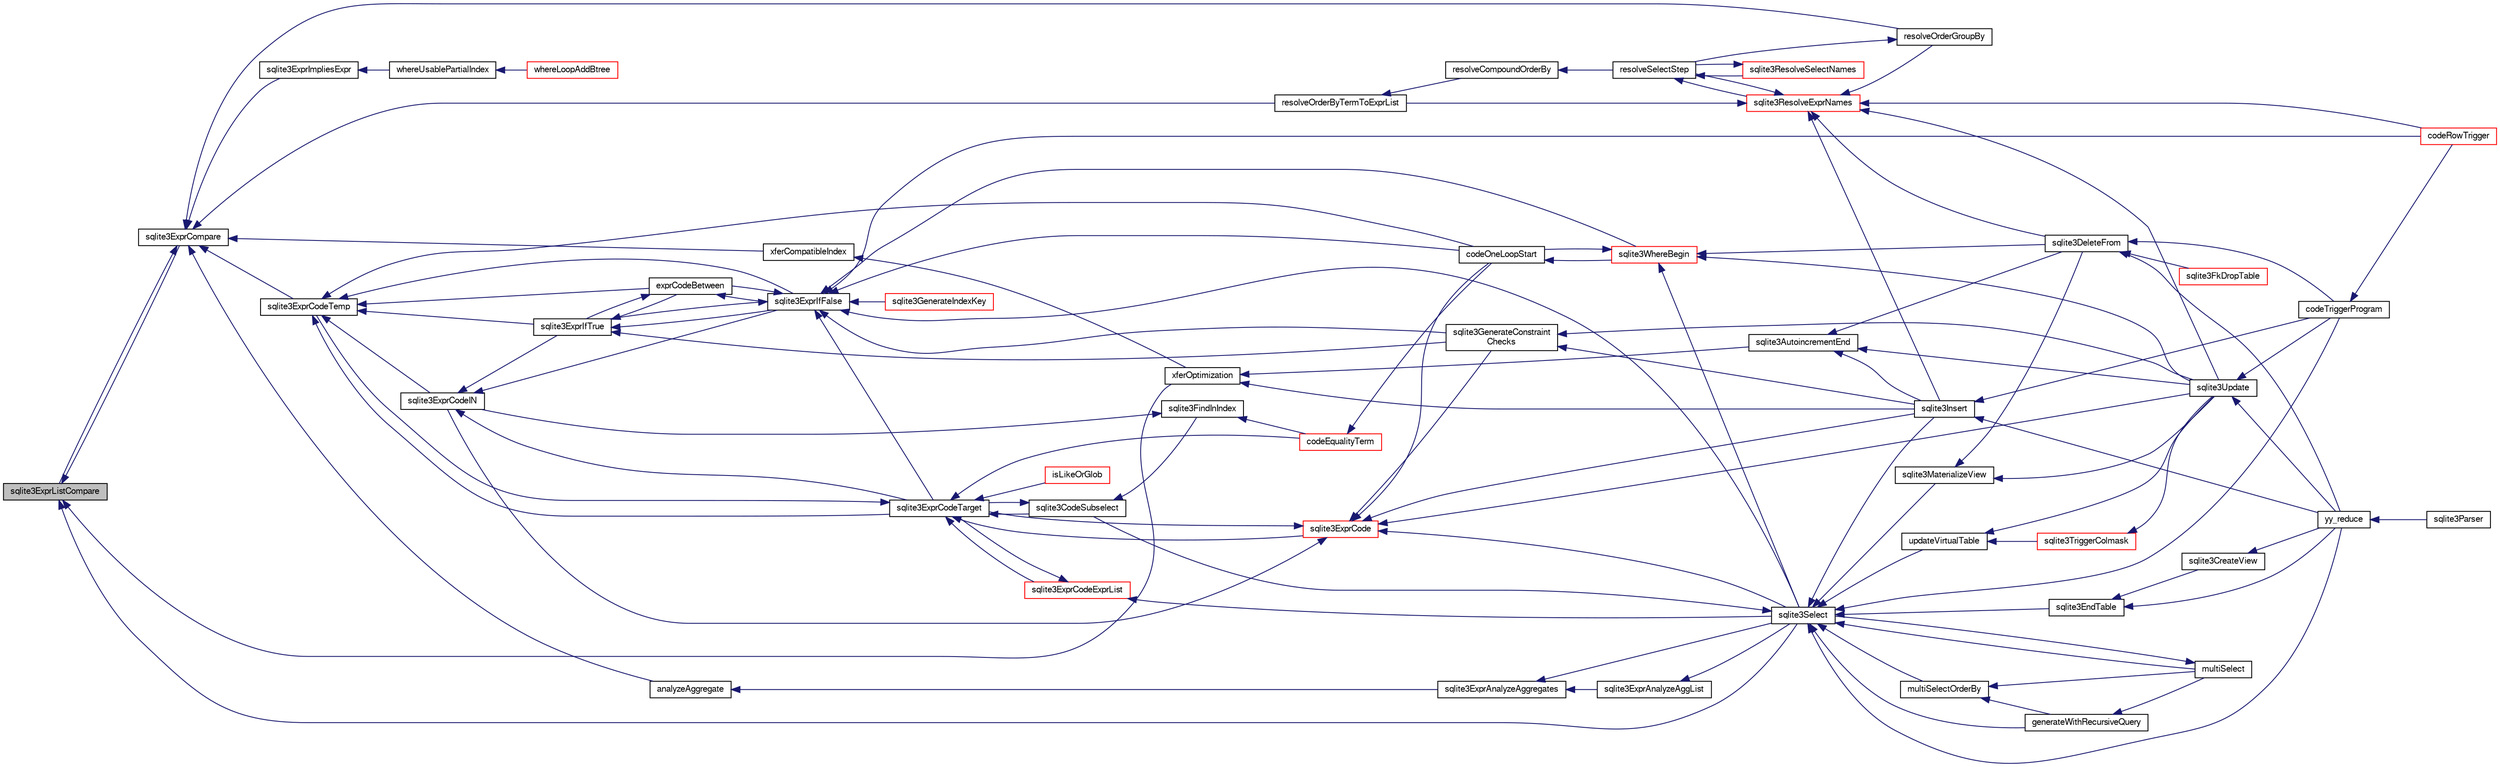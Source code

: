 digraph "sqlite3ExprListCompare"
{
  edge [fontname="FreeSans",fontsize="10",labelfontname="FreeSans",labelfontsize="10"];
  node [fontname="FreeSans",fontsize="10",shape=record];
  rankdir="LR";
  Node535181 [label="sqlite3ExprListCompare",height=0.2,width=0.4,color="black", fillcolor="grey75", style="filled", fontcolor="black"];
  Node535181 -> Node535182 [dir="back",color="midnightblue",fontsize="10",style="solid",fontname="FreeSans"];
  Node535182 [label="sqlite3ExprCompare",height=0.2,width=0.4,color="black", fillcolor="white", style="filled",URL="$sqlite3_8c.html#a0062379db3318d71048a461297c31598"];
  Node535182 -> Node535183 [dir="back",color="midnightblue",fontsize="10",style="solid",fontname="FreeSans"];
  Node535183 [label="resolveOrderByTermToExprList",height=0.2,width=0.4,color="black", fillcolor="white", style="filled",URL="$sqlite3_8c.html#ac7f7eabdc769257622ad90aac3e02fe6"];
  Node535183 -> Node535184 [dir="back",color="midnightblue",fontsize="10",style="solid",fontname="FreeSans"];
  Node535184 [label="resolveCompoundOrderBy",height=0.2,width=0.4,color="black", fillcolor="white", style="filled",URL="$sqlite3_8c.html#a462c5aa49cfd6aad6a92fa60ddefc569"];
  Node535184 -> Node535185 [dir="back",color="midnightblue",fontsize="10",style="solid",fontname="FreeSans"];
  Node535185 [label="resolveSelectStep",height=0.2,width=0.4,color="black", fillcolor="white", style="filled",URL="$sqlite3_8c.html#a0b9015a9e505c63fd104dcbad672c814"];
  Node535185 -> Node535186 [dir="back",color="midnightblue",fontsize="10",style="solid",fontname="FreeSans"];
  Node535186 [label="sqlite3ResolveExprNames",height=0.2,width=0.4,color="red", fillcolor="white", style="filled",URL="$sqlite3_8c.html#a537cf717a3f847807d3a3fd65da636ad"];
  Node535186 -> Node535183 [dir="back",color="midnightblue",fontsize="10",style="solid",fontname="FreeSans"];
  Node535186 -> Node535187 [dir="back",color="midnightblue",fontsize="10",style="solid",fontname="FreeSans"];
  Node535187 [label="resolveOrderGroupBy",height=0.2,width=0.4,color="black", fillcolor="white", style="filled",URL="$sqlite3_8c.html#a4dc8ed6177a5de887eae1010992e3d00"];
  Node535187 -> Node535185 [dir="back",color="midnightblue",fontsize="10",style="solid",fontname="FreeSans"];
  Node535186 -> Node535185 [dir="back",color="midnightblue",fontsize="10",style="solid",fontname="FreeSans"];
  Node535186 -> Node535200 [dir="back",color="midnightblue",fontsize="10",style="solid",fontname="FreeSans"];
  Node535200 [label="sqlite3DeleteFrom",height=0.2,width=0.4,color="black", fillcolor="white", style="filled",URL="$sqlite3_8c.html#ab9b4b45349188b49eabb23f94608a091"];
  Node535200 -> Node535201 [dir="back",color="midnightblue",fontsize="10",style="solid",fontname="FreeSans"];
  Node535201 [label="sqlite3FkDropTable",height=0.2,width=0.4,color="red", fillcolor="white", style="filled",URL="$sqlite3_8c.html#a1218c6fc74e89152ceaa4760e82f5ef9"];
  Node535200 -> Node535203 [dir="back",color="midnightblue",fontsize="10",style="solid",fontname="FreeSans"];
  Node535203 [label="codeTriggerProgram",height=0.2,width=0.4,color="black", fillcolor="white", style="filled",URL="$sqlite3_8c.html#a120801f59d9281d201d2ff4b2606836e"];
  Node535203 -> Node535204 [dir="back",color="midnightblue",fontsize="10",style="solid",fontname="FreeSans"];
  Node535204 [label="codeRowTrigger",height=0.2,width=0.4,color="red", fillcolor="white", style="filled",URL="$sqlite3_8c.html#a463cea5aaaf388b560b206570a0022fc"];
  Node535200 -> Node535191 [dir="back",color="midnightblue",fontsize="10",style="solid",fontname="FreeSans"];
  Node535191 [label="yy_reduce",height=0.2,width=0.4,color="black", fillcolor="white", style="filled",URL="$sqlite3_8c.html#a7c419a9b25711c666a9a2449ef377f14"];
  Node535191 -> Node535192 [dir="back",color="midnightblue",fontsize="10",style="solid",fontname="FreeSans"];
  Node535192 [label="sqlite3Parser",height=0.2,width=0.4,color="black", fillcolor="white", style="filled",URL="$sqlite3_8c.html#a0327d71a5fabe0b6a343d78a2602e72a"];
  Node535186 -> Node535210 [dir="back",color="midnightblue",fontsize="10",style="solid",fontname="FreeSans"];
  Node535210 [label="sqlite3Insert",height=0.2,width=0.4,color="black", fillcolor="white", style="filled",URL="$sqlite3_8c.html#a5b17c9c2000bae6bdff8e6be48d7dc2b"];
  Node535210 -> Node535203 [dir="back",color="midnightblue",fontsize="10",style="solid",fontname="FreeSans"];
  Node535210 -> Node535191 [dir="back",color="midnightblue",fontsize="10",style="solid",fontname="FreeSans"];
  Node535186 -> Node535204 [dir="back",color="midnightblue",fontsize="10",style="solid",fontname="FreeSans"];
  Node535186 -> Node535211 [dir="back",color="midnightblue",fontsize="10",style="solid",fontname="FreeSans"];
  Node535211 [label="sqlite3Update",height=0.2,width=0.4,color="black", fillcolor="white", style="filled",URL="$sqlite3_8c.html#ac5aa67c46e8cc8174566fabe6809fafa"];
  Node535211 -> Node535203 [dir="back",color="midnightblue",fontsize="10",style="solid",fontname="FreeSans"];
  Node535211 -> Node535191 [dir="back",color="midnightblue",fontsize="10",style="solid",fontname="FreeSans"];
  Node535185 -> Node535216 [dir="back",color="midnightblue",fontsize="10",style="solid",fontname="FreeSans"];
  Node535216 [label="sqlite3ResolveSelectNames",height=0.2,width=0.4,color="red", fillcolor="white", style="filled",URL="$sqlite3_8c.html#a0cf10c480643b1ab9eaa02056a400734"];
  Node535216 -> Node535185 [dir="back",color="midnightblue",fontsize="10",style="solid",fontname="FreeSans"];
  Node535182 -> Node535187 [dir="back",color="midnightblue",fontsize="10",style="solid",fontname="FreeSans"];
  Node535182 -> Node535229 [dir="back",color="midnightblue",fontsize="10",style="solid",fontname="FreeSans"];
  Node535229 [label="sqlite3ExprCodeTemp",height=0.2,width=0.4,color="black", fillcolor="white", style="filled",URL="$sqlite3_8c.html#a3bc5c1ccb3c5851847e2aeb4a84ae1fc"];
  Node535229 -> Node535227 [dir="back",color="midnightblue",fontsize="10",style="solid",fontname="FreeSans"];
  Node535227 [label="sqlite3ExprCodeIN",height=0.2,width=0.4,color="black", fillcolor="white", style="filled",URL="$sqlite3_8c.html#ad9cf4f5b5ffb90c24a4a0900c8626193"];
  Node535227 -> Node535228 [dir="back",color="midnightblue",fontsize="10",style="solid",fontname="FreeSans"];
  Node535228 [label="sqlite3ExprCodeTarget",height=0.2,width=0.4,color="black", fillcolor="white", style="filled",URL="$sqlite3_8c.html#a4f308397a0a3ed299ed31aaa1ae2a293"];
  Node535228 -> Node535225 [dir="back",color="midnightblue",fontsize="10",style="solid",fontname="FreeSans"];
  Node535225 [label="sqlite3CodeSubselect",height=0.2,width=0.4,color="black", fillcolor="white", style="filled",URL="$sqlite3_8c.html#aa69b46d2204a1d1b110107a1be12ee0c"];
  Node535225 -> Node535226 [dir="back",color="midnightblue",fontsize="10",style="solid",fontname="FreeSans"];
  Node535226 [label="sqlite3FindInIndex",height=0.2,width=0.4,color="black", fillcolor="white", style="filled",URL="$sqlite3_8c.html#af7d8c56ab0231f44bb5f87b3fafeffb2"];
  Node535226 -> Node535227 [dir="back",color="midnightblue",fontsize="10",style="solid",fontname="FreeSans"];
  Node535226 -> Node535263 [dir="back",color="midnightblue",fontsize="10",style="solid",fontname="FreeSans"];
  Node535263 [label="codeEqualityTerm",height=0.2,width=0.4,color="red", fillcolor="white", style="filled",URL="$sqlite3_8c.html#ad88a57073f031452c9843e97f15acc47"];
  Node535263 -> Node535241 [dir="back",color="midnightblue",fontsize="10",style="solid",fontname="FreeSans"];
  Node535241 [label="codeOneLoopStart",height=0.2,width=0.4,color="black", fillcolor="white", style="filled",URL="$sqlite3_8c.html#aa868875120b151c169cc79139ed6e008"];
  Node535241 -> Node535240 [dir="back",color="midnightblue",fontsize="10",style="solid",fontname="FreeSans"];
  Node535240 [label="sqlite3WhereBegin",height=0.2,width=0.4,color="red", fillcolor="white", style="filled",URL="$sqlite3_8c.html#acad049f5c9a96a8118cffd5e5ce89f7c"];
  Node535240 -> Node535200 [dir="back",color="midnightblue",fontsize="10",style="solid",fontname="FreeSans"];
  Node535240 -> Node535224 [dir="back",color="midnightblue",fontsize="10",style="solid",fontname="FreeSans"];
  Node535224 [label="sqlite3Select",height=0.2,width=0.4,color="black", fillcolor="white", style="filled",URL="$sqlite3_8c.html#a2465ee8c956209ba4b272477b7c21a45"];
  Node535224 -> Node535225 [dir="back",color="midnightblue",fontsize="10",style="solid",fontname="FreeSans"];
  Node535224 -> Node535189 [dir="back",color="midnightblue",fontsize="10",style="solid",fontname="FreeSans"];
  Node535189 [label="sqlite3EndTable",height=0.2,width=0.4,color="black", fillcolor="white", style="filled",URL="$sqlite3_8c.html#a7b5f2c66c0f0b6f819d970ca389768b0"];
  Node535189 -> Node535190 [dir="back",color="midnightblue",fontsize="10",style="solid",fontname="FreeSans"];
  Node535190 [label="sqlite3CreateView",height=0.2,width=0.4,color="black", fillcolor="white", style="filled",URL="$sqlite3_8c.html#a9d85cb00ff71dee5cd9a019503a6982e"];
  Node535190 -> Node535191 [dir="back",color="midnightblue",fontsize="10",style="solid",fontname="FreeSans"];
  Node535189 -> Node535191 [dir="back",color="midnightblue",fontsize="10",style="solid",fontname="FreeSans"];
  Node535224 -> Node535265 [dir="back",color="midnightblue",fontsize="10",style="solid",fontname="FreeSans"];
  Node535265 [label="sqlite3MaterializeView",height=0.2,width=0.4,color="black", fillcolor="white", style="filled",URL="$sqlite3_8c.html#a4557984b0b75f998fb0c3f231c9b1def"];
  Node535265 -> Node535200 [dir="back",color="midnightblue",fontsize="10",style="solid",fontname="FreeSans"];
  Node535265 -> Node535211 [dir="back",color="midnightblue",fontsize="10",style="solid",fontname="FreeSans"];
  Node535224 -> Node535210 [dir="back",color="midnightblue",fontsize="10",style="solid",fontname="FreeSans"];
  Node535224 -> Node535247 [dir="back",color="midnightblue",fontsize="10",style="solid",fontname="FreeSans"];
  Node535247 [label="generateWithRecursiveQuery",height=0.2,width=0.4,color="black", fillcolor="white", style="filled",URL="$sqlite3_8c.html#ade2c3663fa9c3b9676507984b9483942"];
  Node535247 -> Node535248 [dir="back",color="midnightblue",fontsize="10",style="solid",fontname="FreeSans"];
  Node535248 [label="multiSelect",height=0.2,width=0.4,color="black", fillcolor="white", style="filled",URL="$sqlite3_8c.html#a6456c61f3d9b2389738753cedfa24fa7"];
  Node535248 -> Node535224 [dir="back",color="midnightblue",fontsize="10",style="solid",fontname="FreeSans"];
  Node535224 -> Node535248 [dir="back",color="midnightblue",fontsize="10",style="solid",fontname="FreeSans"];
  Node535224 -> Node535249 [dir="back",color="midnightblue",fontsize="10",style="solid",fontname="FreeSans"];
  Node535249 [label="multiSelectOrderBy",height=0.2,width=0.4,color="black", fillcolor="white", style="filled",URL="$sqlite3_8c.html#afcdb8488c6f4dfdadaf9f04bca35b808"];
  Node535249 -> Node535247 [dir="back",color="midnightblue",fontsize="10",style="solid",fontname="FreeSans"];
  Node535249 -> Node535248 [dir="back",color="midnightblue",fontsize="10",style="solid",fontname="FreeSans"];
  Node535224 -> Node535203 [dir="back",color="midnightblue",fontsize="10",style="solid",fontname="FreeSans"];
  Node535224 -> Node535266 [dir="back",color="midnightblue",fontsize="10",style="solid",fontname="FreeSans"];
  Node535266 [label="updateVirtualTable",height=0.2,width=0.4,color="black", fillcolor="white", style="filled",URL="$sqlite3_8c.html#a740220531db9293c39a2cdd7da3f74e1"];
  Node535266 -> Node535213 [dir="back",color="midnightblue",fontsize="10",style="solid",fontname="FreeSans"];
  Node535213 [label="sqlite3TriggerColmask",height=0.2,width=0.4,color="red", fillcolor="white", style="filled",URL="$sqlite3_8c.html#acace8e99e37ae5e84ea03c65e820c540"];
  Node535213 -> Node535211 [dir="back",color="midnightblue",fontsize="10",style="solid",fontname="FreeSans"];
  Node535266 -> Node535211 [dir="back",color="midnightblue",fontsize="10",style="solid",fontname="FreeSans"];
  Node535224 -> Node535191 [dir="back",color="midnightblue",fontsize="10",style="solid",fontname="FreeSans"];
  Node535240 -> Node535211 [dir="back",color="midnightblue",fontsize="10",style="solid",fontname="FreeSans"];
  Node535240 -> Node535241 [dir="back",color="midnightblue",fontsize="10",style="solid",fontname="FreeSans"];
  Node535225 -> Node535228 [dir="back",color="midnightblue",fontsize="10",style="solid",fontname="FreeSans"];
  Node535228 -> Node535229 [dir="back",color="midnightblue",fontsize="10",style="solid",fontname="FreeSans"];
  Node535228 -> Node535242 [dir="back",color="midnightblue",fontsize="10",style="solid",fontname="FreeSans"];
  Node535242 [label="sqlite3ExprCode",height=0.2,width=0.4,color="red", fillcolor="white", style="filled",URL="$sqlite3_8c.html#a75f270fb0b111b86924cca4ea507b417"];
  Node535242 -> Node535227 [dir="back",color="midnightblue",fontsize="10",style="solid",fontname="FreeSans"];
  Node535242 -> Node535228 [dir="back",color="midnightblue",fontsize="10",style="solid",fontname="FreeSans"];
  Node535242 -> Node535210 [dir="back",color="midnightblue",fontsize="10",style="solid",fontname="FreeSans"];
  Node535242 -> Node535209 [dir="back",color="midnightblue",fontsize="10",style="solid",fontname="FreeSans"];
  Node535209 [label="sqlite3GenerateConstraint\lChecks",height=0.2,width=0.4,color="black", fillcolor="white", style="filled",URL="$sqlite3_8c.html#aef639c1e6a0c0a67ca6e7690ad931bd2"];
  Node535209 -> Node535210 [dir="back",color="midnightblue",fontsize="10",style="solid",fontname="FreeSans"];
  Node535209 -> Node535211 [dir="back",color="midnightblue",fontsize="10",style="solid",fontname="FreeSans"];
  Node535242 -> Node535224 [dir="back",color="midnightblue",fontsize="10",style="solid",fontname="FreeSans"];
  Node535242 -> Node535211 [dir="back",color="midnightblue",fontsize="10",style="solid",fontname="FreeSans"];
  Node535242 -> Node535241 [dir="back",color="midnightblue",fontsize="10",style="solid",fontname="FreeSans"];
  Node535228 -> Node535251 [dir="back",color="midnightblue",fontsize="10",style="solid",fontname="FreeSans"];
  Node535251 [label="sqlite3ExprCodeExprList",height=0.2,width=0.4,color="red", fillcolor="white", style="filled",URL="$sqlite3_8c.html#a05b2b3dc3de7565de24eb3a2ff4e9566"];
  Node535251 -> Node535228 [dir="back",color="midnightblue",fontsize="10",style="solid",fontname="FreeSans"];
  Node535251 -> Node535224 [dir="back",color="midnightblue",fontsize="10",style="solid",fontname="FreeSans"];
  Node535228 -> Node535254 [dir="back",color="midnightblue",fontsize="10",style="solid",fontname="FreeSans"];
  Node535254 [label="isLikeOrGlob",height=0.2,width=0.4,color="red", fillcolor="white", style="filled",URL="$sqlite3_8c.html#a6c38e495198bf8976f68d1a6ebd74a50"];
  Node535228 -> Node535263 [dir="back",color="midnightblue",fontsize="10",style="solid",fontname="FreeSans"];
  Node535227 -> Node535231 [dir="back",color="midnightblue",fontsize="10",style="solid",fontname="FreeSans"];
  Node535231 [label="sqlite3ExprIfTrue",height=0.2,width=0.4,color="black", fillcolor="white", style="filled",URL="$sqlite3_8c.html#ad93a55237c23e1b743ab1f59df1a1444"];
  Node535231 -> Node535230 [dir="back",color="midnightblue",fontsize="10",style="solid",fontname="FreeSans"];
  Node535230 [label="exprCodeBetween",height=0.2,width=0.4,color="black", fillcolor="white", style="filled",URL="$sqlite3_8c.html#abd053493214542bca8f406f42145d173"];
  Node535230 -> Node535231 [dir="back",color="midnightblue",fontsize="10",style="solid",fontname="FreeSans"];
  Node535230 -> Node535232 [dir="back",color="midnightblue",fontsize="10",style="solid",fontname="FreeSans"];
  Node535232 [label="sqlite3ExprIfFalse",height=0.2,width=0.4,color="black", fillcolor="white", style="filled",URL="$sqlite3_8c.html#af97ecccb5d56e321e118414b08f65b71"];
  Node535232 -> Node535228 [dir="back",color="midnightblue",fontsize="10",style="solid",fontname="FreeSans"];
  Node535232 -> Node535230 [dir="back",color="midnightblue",fontsize="10",style="solid",fontname="FreeSans"];
  Node535232 -> Node535231 [dir="back",color="midnightblue",fontsize="10",style="solid",fontname="FreeSans"];
  Node535232 -> Node535233 [dir="back",color="midnightblue",fontsize="10",style="solid",fontname="FreeSans"];
  Node535233 [label="sqlite3GenerateIndexKey",height=0.2,width=0.4,color="red", fillcolor="white", style="filled",URL="$sqlite3_8c.html#ab85ac93d5c5e6760f45f07897be7f272"];
  Node535232 -> Node535209 [dir="back",color="midnightblue",fontsize="10",style="solid",fontname="FreeSans"];
  Node535232 -> Node535224 [dir="back",color="midnightblue",fontsize="10",style="solid",fontname="FreeSans"];
  Node535232 -> Node535204 [dir="back",color="midnightblue",fontsize="10",style="solid",fontname="FreeSans"];
  Node535232 -> Node535241 [dir="back",color="midnightblue",fontsize="10",style="solid",fontname="FreeSans"];
  Node535232 -> Node535240 [dir="back",color="midnightblue",fontsize="10",style="solid",fontname="FreeSans"];
  Node535231 -> Node535232 [dir="back",color="midnightblue",fontsize="10",style="solid",fontname="FreeSans"];
  Node535231 -> Node535209 [dir="back",color="midnightblue",fontsize="10",style="solid",fontname="FreeSans"];
  Node535227 -> Node535232 [dir="back",color="midnightblue",fontsize="10",style="solid",fontname="FreeSans"];
  Node535229 -> Node535228 [dir="back",color="midnightblue",fontsize="10",style="solid",fontname="FreeSans"];
  Node535229 -> Node535230 [dir="back",color="midnightblue",fontsize="10",style="solid",fontname="FreeSans"];
  Node535229 -> Node535231 [dir="back",color="midnightblue",fontsize="10",style="solid",fontname="FreeSans"];
  Node535229 -> Node535232 [dir="back",color="midnightblue",fontsize="10",style="solid",fontname="FreeSans"];
  Node535229 -> Node535241 [dir="back",color="midnightblue",fontsize="10",style="solid",fontname="FreeSans"];
  Node535182 -> Node535181 [dir="back",color="midnightblue",fontsize="10",style="solid",fontname="FreeSans"];
  Node535182 -> Node535267 [dir="back",color="midnightblue",fontsize="10",style="solid",fontname="FreeSans"];
  Node535267 [label="sqlite3ExprImpliesExpr",height=0.2,width=0.4,color="black", fillcolor="white", style="filled",URL="$sqlite3_8c.html#a9b79d679ebefcf1e7c638c0ccdae84bb"];
  Node535267 -> Node535268 [dir="back",color="midnightblue",fontsize="10",style="solid",fontname="FreeSans"];
  Node535268 [label="whereUsablePartialIndex",height=0.2,width=0.4,color="black", fillcolor="white", style="filled",URL="$sqlite3_8c.html#a7358f169d84f50fe6c1e900fccd26233"];
  Node535268 -> Node535269 [dir="back",color="midnightblue",fontsize="10",style="solid",fontname="FreeSans"];
  Node535269 [label="whereLoopAddBtree",height=0.2,width=0.4,color="red", fillcolor="white", style="filled",URL="$sqlite3_8c.html#aefe415538d2f9e200227977d2edaab3b"];
  Node535182 -> Node535272 [dir="back",color="midnightblue",fontsize="10",style="solid",fontname="FreeSans"];
  Node535272 [label="analyzeAggregate",height=0.2,width=0.4,color="black", fillcolor="white", style="filled",URL="$sqlite3_8c.html#a6b02b8b5e691498db3c59afbf9322585"];
  Node535272 -> Node535273 [dir="back",color="midnightblue",fontsize="10",style="solid",fontname="FreeSans"];
  Node535273 [label="sqlite3ExprAnalyzeAggregates",height=0.2,width=0.4,color="black", fillcolor="white", style="filled",URL="$sqlite3_8c.html#a37993a67d19990d8bb9bd8bb93d3eee6"];
  Node535273 -> Node535274 [dir="back",color="midnightblue",fontsize="10",style="solid",fontname="FreeSans"];
  Node535274 [label="sqlite3ExprAnalyzeAggList",height=0.2,width=0.4,color="black", fillcolor="white", style="filled",URL="$sqlite3_8c.html#ad2faad4ff685aea8e3fbf839b8fb95a2"];
  Node535274 -> Node535224 [dir="back",color="midnightblue",fontsize="10",style="solid",fontname="FreeSans"];
  Node535273 -> Node535224 [dir="back",color="midnightblue",fontsize="10",style="solid",fontname="FreeSans"];
  Node535182 -> Node535275 [dir="back",color="midnightblue",fontsize="10",style="solid",fontname="FreeSans"];
  Node535275 [label="xferCompatibleIndex",height=0.2,width=0.4,color="black", fillcolor="white", style="filled",URL="$sqlite3_8c.html#ab575125542540f8b67a3b4beb3e02d06"];
  Node535275 -> Node535276 [dir="back",color="midnightblue",fontsize="10",style="solid",fontname="FreeSans"];
  Node535276 [label="xferOptimization",height=0.2,width=0.4,color="black", fillcolor="white", style="filled",URL="$sqlite3_8c.html#ae85c90f7d064fe83f4ed930e708855d2"];
  Node535276 -> Node535277 [dir="back",color="midnightblue",fontsize="10",style="solid",fontname="FreeSans"];
  Node535277 [label="sqlite3AutoincrementEnd",height=0.2,width=0.4,color="black", fillcolor="white", style="filled",URL="$sqlite3_8c.html#ad8f51f6ea684367030cd9c09234374e7"];
  Node535277 -> Node535200 [dir="back",color="midnightblue",fontsize="10",style="solid",fontname="FreeSans"];
  Node535277 -> Node535210 [dir="back",color="midnightblue",fontsize="10",style="solid",fontname="FreeSans"];
  Node535277 -> Node535211 [dir="back",color="midnightblue",fontsize="10",style="solid",fontname="FreeSans"];
  Node535276 -> Node535210 [dir="back",color="midnightblue",fontsize="10",style="solid",fontname="FreeSans"];
  Node535181 -> Node535276 [dir="back",color="midnightblue",fontsize="10",style="solid",fontname="FreeSans"];
  Node535181 -> Node535224 [dir="back",color="midnightblue",fontsize="10",style="solid",fontname="FreeSans"];
}
